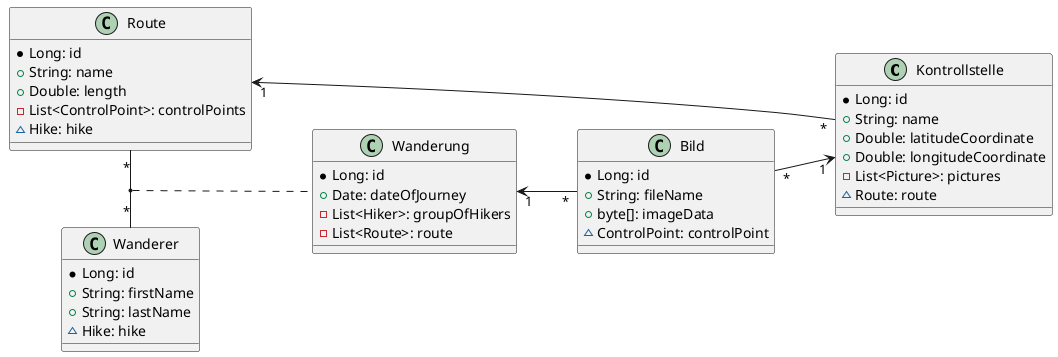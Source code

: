 @startuml
left to right direction
class Kontrollstelle {
    * Long: id
    + String: name
    + Double: latitudeCoordinate
    + Double: longitudeCoordinate
    - List<Picture>: pictures
    ~ Route: route
}

class Route {
    * Long: id
    + String: name
    + Double: length
    - List<ControlPoint>: controlPoints
    ~ Hike: hike
}

class Wanderung {
    * Long: id
    + Date: dateOfJourney
    - List<Hiker>: groupOfHikers
    - List<Route>: route
}

class Wanderer {
    * Long: id
    + String: firstName
    + String: lastName
    ~ Hike: hike
}

class Bild {
    * Long: id
    + String: fileName
    + byte[]: imageData
    ~ ControlPoint: controlPoint
}

Bild "*" --> "1" Kontrollstelle

Kontrollstelle "*" --> "1" Route

Route "*" - "*" Wanderer
(Route, Wanderer) .. Wanderung


Wanderung "1" <-- "*" Bild
@enduml